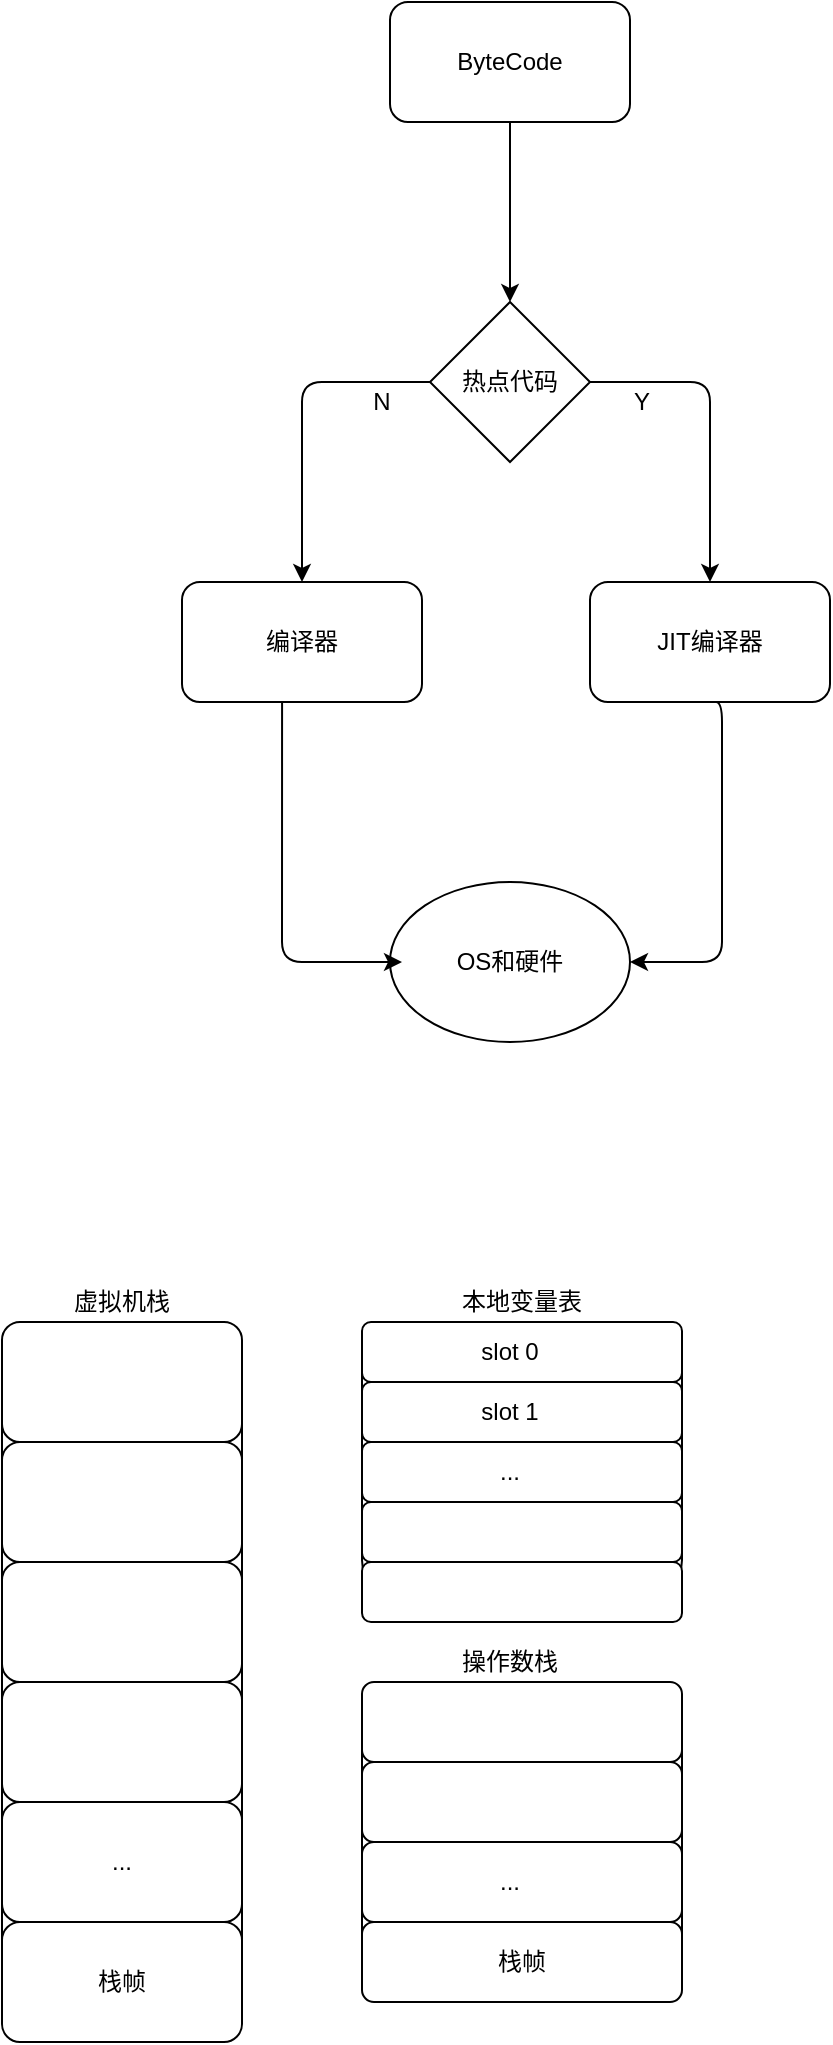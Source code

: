 <mxfile version="14.6.13" type="device"><diagram id="5_C8agejPuwaMeBCsQRs" name="第 1 页"><mxGraphModel dx="1086" dy="793" grid="1" gridSize="10" guides="1" tooltips="1" connect="1" arrows="1" fold="1" page="1" pageScale="1" pageWidth="827" pageHeight="1169" math="0" shadow="0"><root><mxCell id="0"/><mxCell id="1" parent="0"/><mxCell id="Iao4hMPVYmiQszbiJ-iU-1" value="ByteCode" style="rounded=1;whiteSpace=wrap;html=1;" vertex="1" parent="1"><mxGeometry x="254" y="80" width="120" height="60" as="geometry"/></mxCell><mxCell id="Iao4hMPVYmiQszbiJ-iU-2" value="热点代码" style="rhombus;whiteSpace=wrap;html=1;" vertex="1" parent="1"><mxGeometry x="274" y="230" width="80" height="80" as="geometry"/></mxCell><mxCell id="Iao4hMPVYmiQszbiJ-iU-3" value="编译器" style="rounded=1;whiteSpace=wrap;html=1;" vertex="1" parent="1"><mxGeometry x="150" y="370" width="120" height="60" as="geometry"/></mxCell><mxCell id="Iao4hMPVYmiQszbiJ-iU-4" value="OS和硬件" style="ellipse;whiteSpace=wrap;html=1;" vertex="1" parent="1"><mxGeometry x="254" y="520" width="120" height="80" as="geometry"/></mxCell><mxCell id="Iao4hMPVYmiQszbiJ-iU-5" value="JIT编译器" style="rounded=1;whiteSpace=wrap;html=1;" vertex="1" parent="1"><mxGeometry x="354" y="370" width="120" height="60" as="geometry"/></mxCell><mxCell id="Iao4hMPVYmiQszbiJ-iU-7" value="" style="edgeStyle=segmentEdgeStyle;endArrow=classic;html=1;exitX=0.5;exitY=1;exitDx=0;exitDy=0;entryX=1;entryY=0.5;entryDx=0;entryDy=0;" edge="1" parent="1" source="Iao4hMPVYmiQszbiJ-iU-5" target="Iao4hMPVYmiQszbiJ-iU-4"><mxGeometry width="50" height="50" relative="1" as="geometry"><mxPoint x="390" y="430" as="sourcePoint"/><mxPoint x="420" y="570" as="targetPoint"/><Array as="points"><mxPoint x="420" y="560"/></Array></mxGeometry></mxCell><mxCell id="Iao4hMPVYmiQszbiJ-iU-8" value="" style="endArrow=classic;html=1;exitX=0.417;exitY=1;exitDx=0;exitDy=0;exitPerimeter=0;" edge="1" parent="1" source="Iao4hMPVYmiQszbiJ-iU-3"><mxGeometry width="50" height="50" relative="1" as="geometry"><mxPoint x="390" y="430" as="sourcePoint"/><mxPoint x="260" y="560" as="targetPoint"/><Array as="points"><mxPoint x="200" y="560"/></Array></mxGeometry></mxCell><mxCell id="Iao4hMPVYmiQszbiJ-iU-10" value="" style="endArrow=classic;html=1;exitX=0.5;exitY=1;exitDx=0;exitDy=0;" edge="1" parent="1" source="Iao4hMPVYmiQszbiJ-iU-1" target="Iao4hMPVYmiQszbiJ-iU-2"><mxGeometry width="50" height="50" relative="1" as="geometry"><mxPoint x="390" y="430" as="sourcePoint"/><mxPoint x="440" y="380" as="targetPoint"/><Array as="points"><mxPoint x="314" y="150"/></Array></mxGeometry></mxCell><mxCell id="Iao4hMPVYmiQszbiJ-iU-12" value="Y" style="text;html=1;strokeColor=none;fillColor=none;align=center;verticalAlign=middle;whiteSpace=wrap;rounded=0;" vertex="1" parent="1"><mxGeometry x="360" y="270" width="40" height="20" as="geometry"/></mxCell><mxCell id="Iao4hMPVYmiQszbiJ-iU-13" value="" style="edgeStyle=elbowEdgeStyle;elbow=horizontal;endArrow=classic;html=1;exitX=1;exitY=0.5;exitDx=0;exitDy=0;entryX=0.5;entryY=0;entryDx=0;entryDy=0;" edge="1" parent="1" source="Iao4hMPVYmiQszbiJ-iU-2" target="Iao4hMPVYmiQszbiJ-iU-5"><mxGeometry width="50" height="50" relative="1" as="geometry"><mxPoint x="360" y="270" as="sourcePoint"/><mxPoint x="440" y="380" as="targetPoint"/><Array as="points"><mxPoint x="414" y="300"/></Array></mxGeometry></mxCell><mxCell id="Iao4hMPVYmiQszbiJ-iU-14" value="" style="edgeStyle=segmentEdgeStyle;endArrow=classic;html=1;exitX=0;exitY=0.5;exitDx=0;exitDy=0;entryX=0.5;entryY=0;entryDx=0;entryDy=0;" edge="1" parent="1" source="Iao4hMPVYmiQszbiJ-iU-2" target="Iao4hMPVYmiQszbiJ-iU-3"><mxGeometry width="50" height="50" relative="1" as="geometry"><mxPoint x="390" y="430" as="sourcePoint"/><mxPoint x="220" y="360" as="targetPoint"/></mxGeometry></mxCell><mxCell id="Iao4hMPVYmiQszbiJ-iU-16" value="N" style="text;html=1;strokeColor=none;fillColor=none;align=center;verticalAlign=middle;whiteSpace=wrap;rounded=0;" vertex="1" parent="1"><mxGeometry x="230" y="270" width="40" height="20" as="geometry"/></mxCell><mxCell id="Iao4hMPVYmiQszbiJ-iU-18" value="" style="rounded=1;whiteSpace=wrap;html=1;" vertex="1" parent="1"><mxGeometry x="60" y="740" width="120" height="360" as="geometry"/></mxCell><mxCell id="Iao4hMPVYmiQszbiJ-iU-19" value="" style="rounded=1;whiteSpace=wrap;html=1;" vertex="1" parent="1"><mxGeometry x="60" y="740" width="120" height="60" as="geometry"/></mxCell><mxCell id="Iao4hMPVYmiQszbiJ-iU-21" value="" style="rounded=1;whiteSpace=wrap;html=1;" vertex="1" parent="1"><mxGeometry x="60" y="800" width="120" height="60" as="geometry"/></mxCell><mxCell id="Iao4hMPVYmiQszbiJ-iU-22" value="" style="rounded=1;whiteSpace=wrap;html=1;" vertex="1" parent="1"><mxGeometry x="60" y="860" width="120" height="60" as="geometry"/></mxCell><mxCell id="Iao4hMPVYmiQszbiJ-iU-23" value="" style="rounded=1;whiteSpace=wrap;html=1;" vertex="1" parent="1"><mxGeometry x="60" y="920" width="120" height="60" as="geometry"/></mxCell><mxCell id="Iao4hMPVYmiQszbiJ-iU-24" value="" style="rounded=1;whiteSpace=wrap;html=1;" vertex="1" parent="1"><mxGeometry x="60" y="980" width="120" height="60" as="geometry"/></mxCell><mxCell id="Iao4hMPVYmiQszbiJ-iU-25" value="" style="rounded=1;whiteSpace=wrap;html=1;" vertex="1" parent="1"><mxGeometry x="60" y="1040" width="120" height="60" as="geometry"/></mxCell><mxCell id="Iao4hMPVYmiQszbiJ-iU-26" value="栈帧" style="text;html=1;strokeColor=none;fillColor=none;align=center;verticalAlign=middle;whiteSpace=wrap;rounded=0;" vertex="1" parent="1"><mxGeometry x="100" y="1060" width="40" height="20" as="geometry"/></mxCell><mxCell id="Iao4hMPVYmiQszbiJ-iU-27" value="虚拟机栈" style="text;html=1;strokeColor=none;fillColor=none;align=center;verticalAlign=middle;whiteSpace=wrap;rounded=0;" vertex="1" parent="1"><mxGeometry x="85" y="720" width="70" height="20" as="geometry"/></mxCell><mxCell id="Iao4hMPVYmiQszbiJ-iU-28" value="" style="rounded=1;whiteSpace=wrap;html=1;" vertex="1" parent="1"><mxGeometry x="240" y="740" width="160" height="140" as="geometry"/></mxCell><mxCell id="Iao4hMPVYmiQszbiJ-iU-29" value="" style="rounded=1;whiteSpace=wrap;html=1;" vertex="1" parent="1"><mxGeometry x="240" y="740" width="160" height="30" as="geometry"/></mxCell><mxCell id="Iao4hMPVYmiQszbiJ-iU-30" value="" style="rounded=1;whiteSpace=wrap;html=1;" vertex="1" parent="1"><mxGeometry x="240" y="920" width="160" height="160" as="geometry"/></mxCell><mxCell id="Iao4hMPVYmiQszbiJ-iU-31" value="" style="rounded=1;whiteSpace=wrap;html=1;" vertex="1" parent="1"><mxGeometry x="240" y="770" width="160" height="30" as="geometry"/></mxCell><mxCell id="Iao4hMPVYmiQszbiJ-iU-32" value="" style="rounded=1;whiteSpace=wrap;html=1;" vertex="1" parent="1"><mxGeometry x="240" y="800" width="160" height="30" as="geometry"/></mxCell><mxCell id="Iao4hMPVYmiQszbiJ-iU-33" value="" style="rounded=1;whiteSpace=wrap;html=1;" vertex="1" parent="1"><mxGeometry x="240" y="830" width="160" height="30" as="geometry"/></mxCell><mxCell id="Iao4hMPVYmiQszbiJ-iU-34" value="" style="rounded=1;whiteSpace=wrap;html=1;" vertex="1" parent="1"><mxGeometry x="240" y="860" width="160" height="30" as="geometry"/></mxCell><mxCell id="Iao4hMPVYmiQszbiJ-iU-35" value="本地变量表" style="text;html=1;strokeColor=none;fillColor=none;align=center;verticalAlign=middle;whiteSpace=wrap;rounded=0;" vertex="1" parent="1"><mxGeometry x="280" y="720" width="80" height="20" as="geometry"/></mxCell><mxCell id="Iao4hMPVYmiQszbiJ-iU-36" value="slot 0" style="text;html=1;strokeColor=none;fillColor=none;align=center;verticalAlign=middle;whiteSpace=wrap;rounded=0;" vertex="1" parent="1"><mxGeometry x="294" y="745" width="40" height="20" as="geometry"/></mxCell><mxCell id="Iao4hMPVYmiQszbiJ-iU-37" value="slot 1" style="text;html=1;strokeColor=none;fillColor=none;align=center;verticalAlign=middle;whiteSpace=wrap;rounded=0;" vertex="1" parent="1"><mxGeometry x="294" y="775" width="40" height="20" as="geometry"/></mxCell><mxCell id="Iao4hMPVYmiQszbiJ-iU-38" value="操作数栈" style="text;html=1;strokeColor=none;fillColor=none;align=center;verticalAlign=middle;whiteSpace=wrap;rounded=0;" vertex="1" parent="1"><mxGeometry x="284" y="900" width="60" height="20" as="geometry"/></mxCell><mxCell id="Iao4hMPVYmiQszbiJ-iU-39" value="..." style="text;html=1;strokeColor=none;fillColor=none;align=center;verticalAlign=middle;whiteSpace=wrap;rounded=0;" vertex="1" parent="1"><mxGeometry x="294" y="805" width="40" height="20" as="geometry"/></mxCell><mxCell id="Iao4hMPVYmiQszbiJ-iU-40" value="..." style="text;html=1;strokeColor=none;fillColor=none;align=center;verticalAlign=middle;whiteSpace=wrap;rounded=0;" vertex="1" parent="1"><mxGeometry x="100" y="1000" width="40" height="20" as="geometry"/></mxCell><mxCell id="Iao4hMPVYmiQszbiJ-iU-41" value="" style="rounded=1;whiteSpace=wrap;html=1;" vertex="1" parent="1"><mxGeometry x="240" y="1040" width="160" height="40" as="geometry"/></mxCell><mxCell id="Iao4hMPVYmiQszbiJ-iU-42" value="" style="rounded=1;whiteSpace=wrap;html=1;" vertex="1" parent="1"><mxGeometry x="240" y="1000" width="160" height="40" as="geometry"/></mxCell><mxCell id="Iao4hMPVYmiQszbiJ-iU-43" value="" style="rounded=1;whiteSpace=wrap;html=1;" vertex="1" parent="1"><mxGeometry x="240" y="960" width="160" height="40" as="geometry"/></mxCell><mxCell id="Iao4hMPVYmiQszbiJ-iU-44" value="" style="rounded=1;whiteSpace=wrap;html=1;" vertex="1" parent="1"><mxGeometry x="240" y="920" width="160" height="40" as="geometry"/></mxCell><mxCell id="Iao4hMPVYmiQszbiJ-iU-45" value="栈帧" style="text;html=1;strokeColor=none;fillColor=none;align=center;verticalAlign=middle;whiteSpace=wrap;rounded=0;" vertex="1" parent="1"><mxGeometry x="300" y="1050" width="40" height="20" as="geometry"/></mxCell><mxCell id="Iao4hMPVYmiQszbiJ-iU-48" value="..." style="text;html=1;strokeColor=none;fillColor=none;align=center;verticalAlign=middle;whiteSpace=wrap;rounded=0;" vertex="1" parent="1"><mxGeometry x="294" y="1010" width="40" height="20" as="geometry"/></mxCell></root></mxGraphModel></diagram></mxfile>